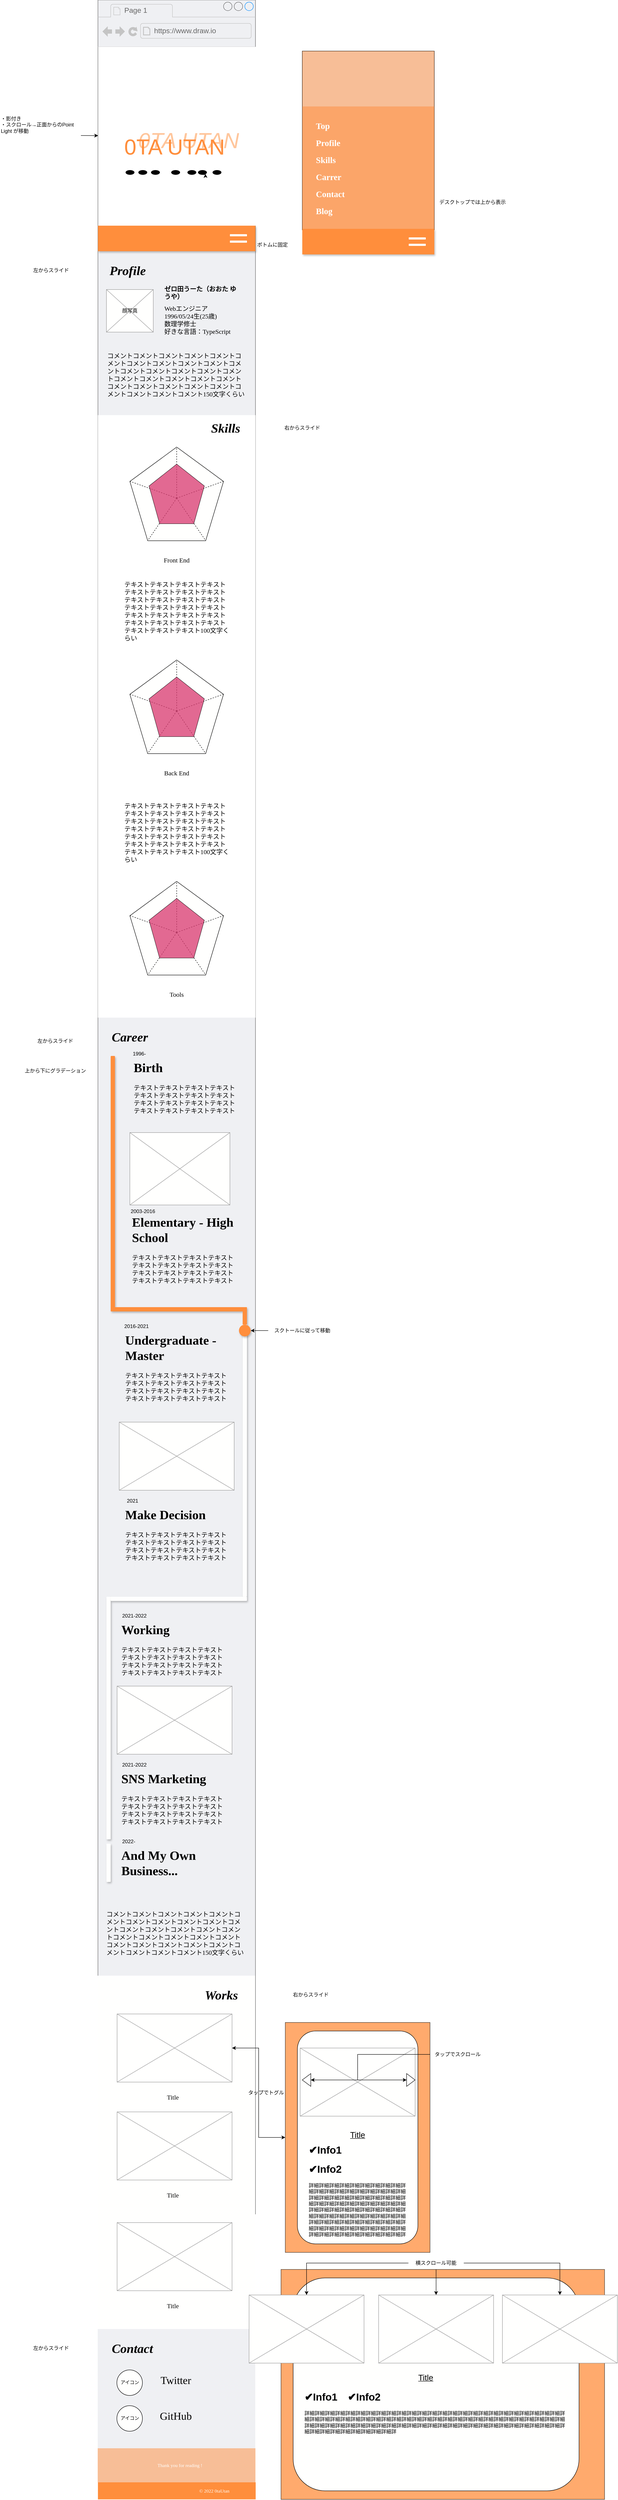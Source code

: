 <mxfile version="17.4.2" type="device"><diagram id="0ZZ6owAlUWR2tP0iCrAd" name="Layout"><mxGraphModel dx="946" dy="598" grid="1" gridSize="10" guides="1" tooltips="1" connect="1" arrows="1" fold="1" page="1" pageScale="1" pageWidth="827" pageHeight="1169" math="0" shadow="0"><root><mxCell id="0"/><mxCell id="1" parent="0"/><mxCell id="ZZRfCCef5i-J2jJpcO3i-1" value="" style="strokeWidth=1;shadow=0;dashed=0;align=center;html=1;shape=mxgraph.mockup.containers.browserWindow;rSize=0;strokeColor=none;strokeColor2=#008cff;strokeColor3=#c4c4c4;mainText=,;recursiveResize=0;fillColor=#eff0f3;container=0;" parent="1" vertex="1"><mxGeometry x="240" y="80" width="370" height="5200" as="geometry"/></mxCell><mxCell id="ZZRfCCef5i-J2jJpcO3i-10" value="左からスライド" style="text;html=1;strokeColor=none;fillColor=none;align=center;verticalAlign=middle;whiteSpace=wrap;rounded=0;fontColor=#000000;" parent="1" vertex="1"><mxGeometry x="50" y="700" width="160" height="30" as="geometry"/></mxCell><mxCell id="ZZRfCCef5i-J2jJpcO3i-14" value="ボトムに固定" style="text;html=1;strokeColor=none;fillColor=none;align=center;verticalAlign=middle;whiteSpace=wrap;rounded=0;fontColor=#000000;" parent="1" vertex="1"><mxGeometry x="570" y="640" width="160" height="30" as="geometry"/></mxCell><mxCell id="-PG4iWuUslmyS0xeuvDN-8" value="" style="rounded=0;whiteSpace=wrap;html=1;shadow=0;fillColor=#EFF0F3;strokeColor=default;" parent="1" vertex="1"><mxGeometry x="720" y="200" width="310" height="420" as="geometry"/></mxCell><mxCell id="-PG4iWuUslmyS0xeuvDN-10" value="" style="rounded=0;whiteSpace=wrap;html=1;fillColor=#ff8e3c;strokeColor=none;shadow=1;" parent="1" vertex="1"><mxGeometry x="720" y="617.5" width="310" height="60" as="geometry"/></mxCell><mxCell id="-PG4iWuUslmyS0xeuvDN-11" value="" style="rounded=1;whiteSpace=wrap;html=1;strokeColor=none;" parent="1" vertex="1"><mxGeometry x="970" y="637.5" width="40" height="5" as="geometry"/></mxCell><mxCell id="-PG4iWuUslmyS0xeuvDN-12" value="" style="rounded=1;whiteSpace=wrap;html=1;strokeColor=none;" parent="1" vertex="1"><mxGeometry x="970" y="652.5" width="40" height="5" as="geometry"/></mxCell><mxCell id="-PG4iWuUslmyS0xeuvDN-68" value="右からスライド" style="text;html=1;strokeColor=none;fillColor=none;align=center;verticalAlign=middle;whiteSpace=wrap;rounded=0;fontColor=#000000;" parent="1" vertex="1"><mxGeometry x="640" y="1070" width="160" height="30" as="geometry"/></mxCell><mxCell id="-PG4iWuUslmyS0xeuvDN-64" value="" style="rounded=0;whiteSpace=wrap;html=1;shadow=0;fontFamily=Noto Serif JP;fontSource=https%3A%2F%2Ffonts.googleapis.com%2Fcss%3Ffamily%3DNoto%2BSerif%2BJP;fontSize=15;strokeColor=none;" parent="1" vertex="1"><mxGeometry x="240" y="1055" width="370" height="1415" as="geometry"/></mxCell><mxCell id="ZZRfCCef5i-J2jJpcO3i-2" value="Page 1" style="strokeWidth=1;shadow=0;dashed=0;align=center;html=1;shape=mxgraph.mockup.containers.anchor;fontSize=17;fontColor=#666666;align=left;" parent="1" vertex="1"><mxGeometry x="300" y="92" width="110" height="26" as="geometry"/></mxCell><mxCell id="ZZRfCCef5i-J2jJpcO3i-3" value="https://www.draw.io" style="strokeWidth=1;shadow=0;dashed=0;align=center;html=1;shape=mxgraph.mockup.containers.anchor;rSize=0;fontSize=17;fontColor=#666666;align=left;" parent="1" vertex="1"><mxGeometry x="370" y="140" width="250" height="26" as="geometry"/></mxCell><mxCell id="-PG4iWuUslmyS0xeuvDN-1" value="" style="rounded=0;whiteSpace=wrap;html=1;fillColor=#ff8e3c;strokeColor=none;shadow=1;" parent="1" vertex="1"><mxGeometry x="240" y="610" width="370" height="60" as="geometry"/></mxCell><mxCell id="-PG4iWuUslmyS0xeuvDN-2" value="" style="rounded=1;whiteSpace=wrap;html=1;strokeColor=none;" parent="1" vertex="1"><mxGeometry x="550" y="630" width="40" height="5" as="geometry"/></mxCell><mxCell id="-PG4iWuUslmyS0xeuvDN-5" value="" style="rounded=1;whiteSpace=wrap;html=1;strokeColor=none;" parent="1" vertex="1"><mxGeometry x="550" y="645" width="40" height="5" as="geometry"/></mxCell><mxCell id="-PG4iWuUslmyS0xeuvDN-14" value="Profile" style="text;html=1;strokeColor=none;fillColor=none;align=center;verticalAlign=middle;whiteSpace=wrap;rounded=0;shadow=0;fontSize=30;fontFamily=Noto Serif JP;fontSource=https%3A%2F%2Ffonts.googleapis.com%2Fcss%3Ffamily%3DNoto%2BSerif%2BJP;fontStyle=3" parent="1" vertex="1"><mxGeometry x="280" y="700" width="60" height="30" as="geometry"/></mxCell><mxCell id="-PG4iWuUslmyS0xeuvDN-16" value="" style="verticalLabelPosition=bottom;shadow=0;dashed=0;align=center;html=1;verticalAlign=top;strokeWidth=1;shape=mxgraph.mockup.graphics.simpleIcon;strokeColor=#999999;fontFamily=Noto Serif JP;fontSource=https%3A%2F%2Ffonts.googleapis.com%2Fcss%3Ffamily%3DNoto%2BSerif%2BJP;fontSize=30;fillColor=#fffffe;" parent="1" vertex="1"><mxGeometry x="260" y="760" width="110" height="100" as="geometry"/></mxCell><mxCell id="-PG4iWuUslmyS0xeuvDN-17" value="顔写真" style="text;html=1;strokeColor=none;fillColor=none;align=center;verticalAlign=middle;whiteSpace=wrap;rounded=0;fontColor=#000000;" parent="1" vertex="1"><mxGeometry x="260" y="795" width="110" height="30" as="geometry"/></mxCell><mxCell id="-PG4iWuUslmyS0xeuvDN-18" value="&lt;h1 style=&quot;font-size: 15px&quot;&gt;ゼロ田うーた（おおた ゆうや）&lt;/h1&gt;&lt;div&gt;Webエンジニア&lt;/div&gt;&lt;div&gt;1996/05/24生(25歳)&lt;/div&gt;&lt;div&gt;数理学修士&lt;br&gt;&lt;/div&gt;&lt;div&gt;&lt;span&gt;好きな言語：TypeScript&lt;/span&gt;&lt;/div&gt;" style="text;html=1;strokeColor=none;fillColor=none;spacing=5;spacingTop=-20;whiteSpace=wrap;overflow=hidden;rounded=0;shadow=0;fontFamily=Noto Serif JP;fontSource=https%3A%2F%2Ffonts.googleapis.com%2Fcss%3Ffamily%3DNoto%2BSerif%2BJP;fontSize=15;" parent="1" vertex="1"><mxGeometry x="390.5" y="750" width="190" height="120" as="geometry"/></mxCell><mxCell id="-PG4iWuUslmyS0xeuvDN-20" value="コメントコメントコメントコメントコメントコメントコメントコメントコメントコメントコメントコメントコメントコメントコメントコメントコメントコメントコメントコメントコメントコメントコメントコメントコメントコメントコメントコメントコメントコメント150文字くらい" style="text;html=1;strokeColor=none;fillColor=none;align=left;verticalAlign=middle;whiteSpace=wrap;rounded=0;shadow=0;fontFamily=Noto Serif JP;fontSource=https%3A%2F%2Ffonts.googleapis.com%2Fcss%3Ffamily%3DNoto%2BSerif%2BJP;fontSize=15;" parent="1" vertex="1"><mxGeometry x="260" y="880" width="330" height="160" as="geometry"/></mxCell><mxCell id="-PG4iWuUslmyS0xeuvDN-21" value="Skills" style="text;html=1;strokeColor=none;fillColor=none;align=center;verticalAlign=middle;whiteSpace=wrap;rounded=0;shadow=0;fontSize=30;fontFamily=Noto Serif JP;fontSource=https%3A%2F%2Ffonts.googleapis.com%2Fcss%3Ffamily%3DNoto%2BSerif%2BJP;fontStyle=3" parent="1" vertex="1"><mxGeometry x="510" y="1070" width="60" height="30" as="geometry"/></mxCell><mxCell id="-PG4iWuUslmyS0xeuvDN-23" value="" style="whiteSpace=wrap;html=1;shape=mxgraph.basic.pentagon;shadow=0;fontFamily=Noto Serif JP;fontSource=https%3A%2F%2Ffonts.googleapis.com%2Fcss%3Ffamily%3DNoto%2BSerif%2BJP;fontSize=15;strokeColor=default;fillColor=#fffffe;" parent="1" vertex="1"><mxGeometry x="315" y="1130" width="220" height="220" as="geometry"/></mxCell><mxCell id="-PG4iWuUslmyS0xeuvDN-25" value="" style="endArrow=none;html=1;rounded=0;fontFamily=Noto Serif JP;fontSource=https%3A%2F%2Ffonts.googleapis.com%2Fcss%3Ffamily%3DNoto%2BSerif%2BJP;fontSize=15;entryX=0.5;entryY=0;entryDx=0;entryDy=0;entryPerimeter=0;dashed=1;" parent="1" target="-PG4iWuUslmyS0xeuvDN-23" edge="1"><mxGeometry width="50" height="50" relative="1" as="geometry"><mxPoint x="425" y="1250" as="sourcePoint"/><mxPoint x="490" y="1200" as="targetPoint"/></mxGeometry></mxCell><mxCell id="-PG4iWuUslmyS0xeuvDN-26" value="" style="endArrow=none;html=1;rounded=0;fontFamily=Noto Serif JP;fontSource=https%3A%2F%2Ffonts.googleapis.com%2Fcss%3Ffamily%3DNoto%2BSerif%2BJP;fontSize=15;entryX=0;entryY=0.365;entryDx=0;entryDy=0;entryPerimeter=0;dashed=1;" parent="1" target="-PG4iWuUslmyS0xeuvDN-23" edge="1"><mxGeometry width="50" height="50" relative="1" as="geometry"><mxPoint x="425" y="1250" as="sourcePoint"/><mxPoint x="675" y="1220" as="targetPoint"/></mxGeometry></mxCell><mxCell id="-PG4iWuUslmyS0xeuvDN-27" value="" style="endArrow=none;html=1;rounded=0;fontFamily=Noto Serif JP;fontSource=https%3A%2F%2Ffonts.googleapis.com%2Fcss%3Ffamily%3DNoto%2BSerif%2BJP;fontSize=15;exitX=1;exitY=0.365;exitDx=0;exitDy=0;exitPerimeter=0;dashed=1;" parent="1" source="-PG4iWuUslmyS0xeuvDN-23" edge="1"><mxGeometry width="50" height="50" relative="1" as="geometry"><mxPoint x="675" y="1340" as="sourcePoint"/><mxPoint x="425" y="1250" as="targetPoint"/></mxGeometry></mxCell><mxCell id="-PG4iWuUslmyS0xeuvDN-28" value="" style="endArrow=none;html=1;rounded=0;fontFamily=Noto Serif JP;fontSource=https%3A%2F%2Ffonts.googleapis.com%2Fcss%3Ffamily%3DNoto%2BSerif%2BJP;fontSize=15;entryX=0.81;entryY=1;entryDx=0;entryDy=0;entryPerimeter=0;dashed=1;" parent="1" target="-PG4iWuUslmyS0xeuvDN-23" edge="1"><mxGeometry width="50" height="50" relative="1" as="geometry"><mxPoint x="425" y="1250" as="sourcePoint"/><mxPoint x="565" y="1300.3" as="targetPoint"/></mxGeometry></mxCell><mxCell id="-PG4iWuUslmyS0xeuvDN-29" value="" style="endArrow=none;html=1;rounded=0;fontFamily=Noto Serif JP;fontSource=https%3A%2F%2Ffonts.googleapis.com%2Fcss%3Ffamily%3DNoto%2BSerif%2BJP;fontSize=15;entryX=0.19;entryY=1;entryDx=0;entryDy=0;entryPerimeter=0;dashed=1;" parent="1" target="-PG4iWuUslmyS0xeuvDN-23" edge="1"><mxGeometry width="50" height="50" relative="1" as="geometry"><mxPoint x="425" y="1250" as="sourcePoint"/><mxPoint x="743.2" y="1440" as="targetPoint"/></mxGeometry></mxCell><mxCell id="-PG4iWuUslmyS0xeuvDN-24" value="" style="whiteSpace=wrap;html=1;shape=mxgraph.basic.pentagon;shadow=0;fontFamily=Noto Serif JP;fontSource=https%3A%2F%2Ffonts.googleapis.com%2Fcss%3Ffamily%3DNoto%2BSerif%2BJP;fontSize=15;strokeColor=default;fillColor=#d9376e;opacity=75;" parent="1" vertex="1"><mxGeometry x="360" y="1170" width="130" height="140" as="geometry"/></mxCell><mxCell id="-PG4iWuUslmyS0xeuvDN-30" value="Front End" style="text;html=1;strokeColor=none;fillColor=none;align=center;verticalAlign=middle;whiteSpace=wrap;rounded=0;shadow=0;fontFamily=Noto Serif JP;fontSource=https%3A%2F%2Ffonts.googleapis.com%2Fcss%3Ffamily%3DNoto%2BSerif%2BJP;fontSize=15;opacity=75;" parent="1" vertex="1"><mxGeometry x="315" y="1380" width="220" height="30" as="geometry"/></mxCell><mxCell id="-PG4iWuUslmyS0xeuvDN-48" value="" style="whiteSpace=wrap;html=1;shape=mxgraph.basic.pentagon;shadow=0;fontFamily=Noto Serif JP;fontSource=https%3A%2F%2Ffonts.googleapis.com%2Fcss%3Ffamily%3DNoto%2BSerif%2BJP;fontSize=15;strokeColor=default;fillColor=#fffffe;" parent="1" vertex="1"><mxGeometry x="315" y="1630" width="220" height="220" as="geometry"/></mxCell><mxCell id="-PG4iWuUslmyS0xeuvDN-49" value="" style="endArrow=none;html=1;rounded=0;fontFamily=Noto Serif JP;fontSource=https%3A%2F%2Ffonts.googleapis.com%2Fcss%3Ffamily%3DNoto%2BSerif%2BJP;fontSize=15;entryX=0.5;entryY=0;entryDx=0;entryDy=0;entryPerimeter=0;dashed=1;" parent="1" target="-PG4iWuUslmyS0xeuvDN-48" edge="1"><mxGeometry width="50" height="50" relative="1" as="geometry"><mxPoint x="425" y="1750" as="sourcePoint"/><mxPoint x="250" y="1620" as="targetPoint"/></mxGeometry></mxCell><mxCell id="-PG4iWuUslmyS0xeuvDN-50" value="" style="endArrow=none;html=1;rounded=0;fontFamily=Noto Serif JP;fontSource=https%3A%2F%2Ffonts.googleapis.com%2Fcss%3Ffamily%3DNoto%2BSerif%2BJP;fontSize=15;entryX=0;entryY=0.365;entryDx=0;entryDy=0;entryPerimeter=0;dashed=1;" parent="1" target="-PG4iWuUslmyS0xeuvDN-48" edge="1"><mxGeometry width="50" height="50" relative="1" as="geometry"><mxPoint x="425" y="1750" as="sourcePoint"/><mxPoint x="435" y="1640" as="targetPoint"/></mxGeometry></mxCell><mxCell id="-PG4iWuUslmyS0xeuvDN-51" value="" style="endArrow=none;html=1;rounded=0;fontFamily=Noto Serif JP;fontSource=https%3A%2F%2Ffonts.googleapis.com%2Fcss%3Ffamily%3DNoto%2BSerif%2BJP;fontSize=15;exitX=1;exitY=0.365;exitDx=0;exitDy=0;exitPerimeter=0;dashed=1;" parent="1" source="-PG4iWuUslmyS0xeuvDN-48" edge="1"><mxGeometry width="50" height="50" relative="1" as="geometry"><mxPoint x="435" y="1760" as="sourcePoint"/><mxPoint x="425" y="1750" as="targetPoint"/></mxGeometry></mxCell><mxCell id="-PG4iWuUslmyS0xeuvDN-52" value="" style="endArrow=none;html=1;rounded=0;fontFamily=Noto Serif JP;fontSource=https%3A%2F%2Ffonts.googleapis.com%2Fcss%3Ffamily%3DNoto%2BSerif%2BJP;fontSize=15;entryX=0.81;entryY=1;entryDx=0;entryDy=0;entryPerimeter=0;dashed=1;" parent="1" target="-PG4iWuUslmyS0xeuvDN-48" edge="1"><mxGeometry width="50" height="50" relative="1" as="geometry"><mxPoint x="425" y="1750" as="sourcePoint"/><mxPoint x="325" y="1720.3" as="targetPoint"/></mxGeometry></mxCell><mxCell id="-PG4iWuUslmyS0xeuvDN-53" value="" style="endArrow=none;html=1;rounded=0;fontFamily=Noto Serif JP;fontSource=https%3A%2F%2Ffonts.googleapis.com%2Fcss%3Ffamily%3DNoto%2BSerif%2BJP;fontSize=15;entryX=0.19;entryY=1;entryDx=0;entryDy=0;entryPerimeter=0;dashed=1;" parent="1" target="-PG4iWuUslmyS0xeuvDN-48" edge="1"><mxGeometry width="50" height="50" relative="1" as="geometry"><mxPoint x="425" y="1750" as="sourcePoint"/><mxPoint x="503.2" y="1860" as="targetPoint"/></mxGeometry></mxCell><mxCell id="-PG4iWuUslmyS0xeuvDN-54" value="" style="whiteSpace=wrap;html=1;shape=mxgraph.basic.pentagon;shadow=0;fontFamily=Noto Serif JP;fontSource=https%3A%2F%2Ffonts.googleapis.com%2Fcss%3Ffamily%3DNoto%2BSerif%2BJP;fontSize=15;strokeColor=default;fillColor=#d9376e;opacity=75;" parent="1" vertex="1"><mxGeometry x="360" y="1670" width="130" height="140" as="geometry"/></mxCell><mxCell id="-PG4iWuUslmyS0xeuvDN-55" value="Back End" style="text;html=1;strokeColor=none;fillColor=none;align=center;verticalAlign=middle;whiteSpace=wrap;rounded=0;shadow=0;fontFamily=Noto Serif JP;fontSource=https%3A%2F%2Ffonts.googleapis.com%2Fcss%3Ffamily%3DNoto%2BSerif%2BJP;fontSize=15;opacity=75;" parent="1" vertex="1"><mxGeometry x="315" y="1880" width="220" height="30" as="geometry"/></mxCell><mxCell id="-PG4iWuUslmyS0xeuvDN-56" value="" style="whiteSpace=wrap;html=1;shape=mxgraph.basic.pentagon;shadow=0;fontFamily=Noto Serif JP;fontSource=https%3A%2F%2Ffonts.googleapis.com%2Fcss%3Ffamily%3DNoto%2BSerif%2BJP;fontSize=15;strokeColor=default;fillColor=#fffffe;" parent="1" vertex="1"><mxGeometry x="315" y="2150" width="220" height="220" as="geometry"/></mxCell><mxCell id="-PG4iWuUslmyS0xeuvDN-57" value="" style="endArrow=none;html=1;rounded=0;fontFamily=Noto Serif JP;fontSource=https%3A%2F%2Ffonts.googleapis.com%2Fcss%3Ffamily%3DNoto%2BSerif%2BJP;fontSize=15;entryX=0.5;entryY=0;entryDx=0;entryDy=0;entryPerimeter=0;dashed=1;" parent="1" target="-PG4iWuUslmyS0xeuvDN-56" edge="1"><mxGeometry width="50" height="50" relative="1" as="geometry"><mxPoint x="425" y="2270" as="sourcePoint"/><mxPoint x="10" y="2060" as="targetPoint"/></mxGeometry></mxCell><mxCell id="-PG4iWuUslmyS0xeuvDN-58" value="" style="endArrow=none;html=1;rounded=0;fontFamily=Noto Serif JP;fontSource=https%3A%2F%2Ffonts.googleapis.com%2Fcss%3Ffamily%3DNoto%2BSerif%2BJP;fontSize=15;entryX=0;entryY=0.365;entryDx=0;entryDy=0;entryPerimeter=0;dashed=1;" parent="1" target="-PG4iWuUslmyS0xeuvDN-56" edge="1"><mxGeometry width="50" height="50" relative="1" as="geometry"><mxPoint x="425" y="2270" as="sourcePoint"/><mxPoint x="195" y="2080" as="targetPoint"/></mxGeometry></mxCell><mxCell id="-PG4iWuUslmyS0xeuvDN-59" value="" style="endArrow=none;html=1;rounded=0;fontFamily=Noto Serif JP;fontSource=https%3A%2F%2Ffonts.googleapis.com%2Fcss%3Ffamily%3DNoto%2BSerif%2BJP;fontSize=15;exitX=1;exitY=0.365;exitDx=0;exitDy=0;exitPerimeter=0;dashed=1;" parent="1" source="-PG4iWuUslmyS0xeuvDN-56" edge="1"><mxGeometry width="50" height="50" relative="1" as="geometry"><mxPoint x="195" y="2200" as="sourcePoint"/><mxPoint x="425" y="2270" as="targetPoint"/></mxGeometry></mxCell><mxCell id="-PG4iWuUslmyS0xeuvDN-60" value="" style="endArrow=none;html=1;rounded=0;fontFamily=Noto Serif JP;fontSource=https%3A%2F%2Ffonts.googleapis.com%2Fcss%3Ffamily%3DNoto%2BSerif%2BJP;fontSize=15;entryX=0.81;entryY=1;entryDx=0;entryDy=0;entryPerimeter=0;dashed=1;" parent="1" target="-PG4iWuUslmyS0xeuvDN-56" edge="1"><mxGeometry width="50" height="50" relative="1" as="geometry"><mxPoint x="425" y="2270" as="sourcePoint"/><mxPoint x="85" y="2160.3" as="targetPoint"/></mxGeometry></mxCell><mxCell id="-PG4iWuUslmyS0xeuvDN-61" value="" style="endArrow=none;html=1;rounded=0;fontFamily=Noto Serif JP;fontSource=https%3A%2F%2Ffonts.googleapis.com%2Fcss%3Ffamily%3DNoto%2BSerif%2BJP;fontSize=15;entryX=0.19;entryY=1;entryDx=0;entryDy=0;entryPerimeter=0;dashed=1;" parent="1" target="-PG4iWuUslmyS0xeuvDN-56" edge="1"><mxGeometry width="50" height="50" relative="1" as="geometry"><mxPoint x="425" y="2270" as="sourcePoint"/><mxPoint x="263.2" y="2300" as="targetPoint"/></mxGeometry></mxCell><mxCell id="-PG4iWuUslmyS0xeuvDN-62" value="" style="whiteSpace=wrap;html=1;shape=mxgraph.basic.pentagon;shadow=0;fontFamily=Noto Serif JP;fontSource=https%3A%2F%2Ffonts.googleapis.com%2Fcss%3Ffamily%3DNoto%2BSerif%2BJP;fontSize=15;strokeColor=default;fillColor=#d9376e;opacity=75;" parent="1" vertex="1"><mxGeometry x="360" y="2190" width="130" height="140" as="geometry"/></mxCell><mxCell id="-PG4iWuUslmyS0xeuvDN-63" value="Tools" style="text;html=1;strokeColor=none;fillColor=none;align=center;verticalAlign=middle;whiteSpace=wrap;rounded=0;shadow=0;fontFamily=Noto Serif JP;fontSource=https%3A%2F%2Ffonts.googleapis.com%2Fcss%3Ffamily%3DNoto%2BSerif%2BJP;fontSize=15;opacity=75;" parent="1" vertex="1"><mxGeometry x="315" y="2400" width="220" height="30" as="geometry"/></mxCell><mxCell id="-PG4iWuUslmyS0xeuvDN-65" value="テキストテキストテキストテキストテキストテキストテキストテキストテキストテキストテキストテキストテキストテキストテキストテキストテキストテキストテキストテキストテキストテキストテキストテキストテキストテキストテキスト100文字くらい" style="text;html=1;strokeColor=none;fillColor=none;align=left;verticalAlign=middle;whiteSpace=wrap;rounded=0;shadow=0;fontFamily=Noto Serif JP;fontSource=https%3A%2F%2Ffonts.googleapis.com%2Fcss%3Ffamily%3DNoto%2BSerif%2BJP;fontSize=15;" parent="1" vertex="1"><mxGeometry x="300" y="1440" width="250" height="150" as="geometry"/></mxCell><mxCell id="-PG4iWuUslmyS0xeuvDN-66" value="テキストテキストテキストテキストテキストテキストテキストテキストテキストテキストテキストテキストテキストテキストテキストテキストテキストテキストテキストテキストテキストテキストテキストテキストテキストテキストテキスト100文字くらい" style="text;html=1;strokeColor=none;fillColor=none;align=left;verticalAlign=middle;whiteSpace=wrap;rounded=0;shadow=0;fontFamily=Noto Serif JP;fontSource=https%3A%2F%2Ffonts.googleapis.com%2Fcss%3Ffamily%3DNoto%2BSerif%2BJP;fontSize=15;" parent="1" vertex="1"><mxGeometry x="300" y="1960" width="250" height="150" as="geometry"/></mxCell><mxCell id="-PG4iWuUslmyS0xeuvDN-67" value="Career" style="text;html=1;strokeColor=none;fillColor=none;align=center;verticalAlign=middle;whiteSpace=wrap;rounded=0;shadow=0;fontSize=30;fontFamily=Noto Serif JP;fontSource=https%3A%2F%2Ffonts.googleapis.com%2Fcss%3Ffamily%3DNoto%2BSerif%2BJP;fontStyle=3" parent="1" vertex="1"><mxGeometry x="285" y="2500" width="60" height="30" as="geometry"/></mxCell><mxCell id="-PG4iWuUslmyS0xeuvDN-70" value="" style="rounded=1;whiteSpace=wrap;html=1;shadow=1;fontFamily=Noto Serif JP;fontSource=https%3A%2F%2Ffonts.googleapis.com%2Fcss%3Ffamily%3DNoto%2BSerif%2BJP;fontSize=15;strokeColor=none;fillColor=#FFFFFE;" parent="1" vertex="1"><mxGeometry x="270" y="2560" width="10" height="590" as="geometry"/></mxCell><mxCell id="-PG4iWuUslmyS0xeuvDN-72" value="" style="rounded=1;whiteSpace=wrap;html=1;shadow=1;fontFamily=Noto Serif JP;fontSource=https%3A%2F%2Ffonts.googleapis.com%2Fcss%3Ffamily%3DNoto%2BSerif%2BJP;fontSize=15;strokeColor=none;fillColor=#FFFFFE;" parent="1" vertex="1"><mxGeometry x="270" y="3150" width="310" height="10" as="geometry"/></mxCell><mxCell id="-PG4iWuUslmyS0xeuvDN-75" value="&lt;h1&gt;Birth&lt;/h1&gt;&lt;p&gt;&lt;/p&gt;テキストテキストテキストテキストテキストテキストテキストテキストテキストテキストテキストテキストテキストテキストテキストテキスト" style="text;html=1;strokeColor=none;fillColor=none;spacing=5;spacingTop=-20;whiteSpace=wrap;overflow=hidden;rounded=0;shadow=0;fontFamily=Noto Serif JP;fontSource=https%3A%2F%2Ffonts.googleapis.com%2Fcss%3Ffamily%3DNoto%2BSerif%2BJP;fontSize=15;" parent="1" vertex="1"><mxGeometry x="319" y="2560" width="251" height="140" as="geometry"/></mxCell><mxCell id="-PG4iWuUslmyS0xeuvDN-76" value="&lt;h1&gt;Elementary - High School&lt;/h1&gt;&lt;p&gt;&lt;/p&gt;テキストテキストテキストテキストテキストテキストテキストテキストテキストテキストテキストテキストテキストテキストテキストテキスト" style="text;html=1;strokeColor=none;fillColor=none;spacing=5;spacingTop=-20;whiteSpace=wrap;overflow=hidden;rounded=0;shadow=0;fontFamily=Noto Serif JP;fontSource=https%3A%2F%2Ffonts.googleapis.com%2Fcss%3Ffamily%3DNoto%2BSerif%2BJP;fontSize=15;" parent="1" vertex="1"><mxGeometry x="315" y="2923" width="251" height="180" as="geometry"/></mxCell><mxCell id="-PG4iWuUslmyS0xeuvDN-77" value="&lt;h1&gt;Undergraduate - Master&lt;/h1&gt;&lt;p&gt;&lt;/p&gt;テキストテキストテキストテキストテキストテキストテキストテキストテキストテキストテキストテキストテキストテキストテキストテキスト" style="text;html=1;strokeColor=none;fillColor=none;spacing=5;spacingTop=-20;whiteSpace=wrap;overflow=hidden;rounded=0;shadow=0;fontFamily=Noto Serif JP;fontSource=https%3A%2F%2Ffonts.googleapis.com%2Fcss%3Ffamily%3DNoto%2BSerif%2BJP;fontSize=15;" parent="1" vertex="1"><mxGeometry x="299" y="3200" width="251" height="180" as="geometry"/></mxCell><mxCell id="-PG4iWuUslmyS0xeuvDN-78" value="&lt;h1&gt;Make Decision&lt;/h1&gt;&lt;p&gt;&lt;/p&gt;テキストテキストテキストテキストテキストテキストテキストテキストテキストテキストテキストテキストテキストテキストテキストテキスト" style="text;html=1;strokeColor=none;fillColor=none;spacing=5;spacingTop=-20;whiteSpace=wrap;overflow=hidden;rounded=0;shadow=0;fontFamily=Noto Serif JP;fontSource=https%3A%2F%2Ffonts.googleapis.com%2Fcss%3Ffamily%3DNoto%2BSerif%2BJP;fontSize=15;" parent="1" vertex="1"><mxGeometry x="299" y="3610" width="251" height="180" as="geometry"/></mxCell><mxCell id="-PG4iWuUslmyS0xeuvDN-79" value="" style="verticalLabelPosition=bottom;shadow=0;dashed=0;align=center;html=1;verticalAlign=top;strokeWidth=1;shape=mxgraph.mockup.graphics.simpleIcon;strokeColor=#999999;fontFamily=Noto Serif JP;fontSource=https%3A%2F%2Ffonts.googleapis.com%2Fcss%3Ffamily%3DNoto%2BSerif%2BJP;fontSize=30;fillColor=#fffffe;" parent="1" vertex="1"><mxGeometry x="315" y="2740" width="235" height="170" as="geometry"/></mxCell><mxCell id="-PG4iWuUslmyS0xeuvDN-80" value="" style="verticalLabelPosition=bottom;shadow=0;dashed=0;align=center;html=1;verticalAlign=top;strokeWidth=1;shape=mxgraph.mockup.graphics.simpleIcon;strokeColor=#999999;fontFamily=Noto Serif JP;fontSource=https%3A%2F%2Ffonts.googleapis.com%2Fcss%3Ffamily%3DNoto%2BSerif%2BJP;fontSize=30;fillColor=#fffffe;" parent="1" vertex="1"><mxGeometry x="290" y="3420" width="270" height="160" as="geometry"/></mxCell><mxCell id="-PG4iWuUslmyS0xeuvDN-81" value="&lt;h1&gt;Working&lt;/h1&gt;&lt;p&gt;&lt;/p&gt;テキストテキストテキストテキストテキストテキストテキストテキストテキストテキストテキストテキストテキストテキストテキストテキスト" style="text;html=1;strokeColor=none;fillColor=none;spacing=5;spacingTop=-20;whiteSpace=wrap;overflow=hidden;rounded=0;shadow=0;fontFamily=Noto Serif JP;fontSource=https%3A%2F%2Ffonts.googleapis.com%2Fcss%3Ffamily%3DNoto%2BSerif%2BJP;fontSize=15;" parent="1" vertex="1"><mxGeometry x="290" y="3880" width="251" height="150" as="geometry"/></mxCell><mxCell id="-PG4iWuUslmyS0xeuvDN-82" value="&lt;h1&gt;SNS Marketing&lt;/h1&gt;&lt;p&gt;&lt;/p&gt;テキストテキストテキストテキストテキストテキストテキストテキストテキストテキストテキストテキストテキストテキストテキストテキスト" style="text;html=1;strokeColor=none;fillColor=none;spacing=5;spacingTop=-20;whiteSpace=wrap;overflow=hidden;rounded=0;shadow=0;fontFamily=Noto Serif JP;fontSource=https%3A%2F%2Ffonts.googleapis.com%2Fcss%3Ffamily%3DNoto%2BSerif%2BJP;fontSize=15;" parent="1" vertex="1"><mxGeometry x="290" y="4230" width="251" height="150" as="geometry"/></mxCell><mxCell id="-PG4iWuUslmyS0xeuvDN-83" value="" style="verticalLabelPosition=bottom;shadow=0;dashed=0;align=center;html=1;verticalAlign=top;strokeWidth=1;shape=mxgraph.mockup.graphics.simpleIcon;strokeColor=#999999;fontFamily=Noto Serif JP;fontSource=https%3A%2F%2Ffonts.googleapis.com%2Fcss%3Ffamily%3DNoto%2BSerif%2BJP;fontSize=30;fillColor=#fffffe;" parent="1" vertex="1"><mxGeometry x="285" y="4040" width="270" height="160" as="geometry"/></mxCell><mxCell id="-PG4iWuUslmyS0xeuvDN-88" value="&lt;h1&gt;And My Own Business...&lt;/h1&gt;&lt;p&gt;&lt;/p&gt;" style="text;html=1;strokeColor=none;fillColor=none;spacing=5;spacingTop=-20;whiteSpace=wrap;overflow=hidden;rounded=0;shadow=0;fontFamily=Noto Serif JP;fontSource=https%3A%2F%2Ffonts.googleapis.com%2Fcss%3Ffamily%3DNoto%2BSerif%2BJP;fontSize=15;" parent="1" vertex="1"><mxGeometry x="290" y="4410" width="251" height="90" as="geometry"/></mxCell><mxCell id="-PG4iWuUslmyS0xeuvDN-93" value="" style="rounded=0;whiteSpace=wrap;html=1;shadow=0;fontFamily=Noto Serif JP;fontSource=https%3A%2F%2Ffonts.googleapis.com%2Fcss%3Ffamily%3DNoto%2BSerif%2BJP;fontSize=15;strokeColor=none;fillColor=#EFF0F3;" parent="1" vertex="1"><mxGeometry x="239.5" y="5550" width="370" height="360" as="geometry"/></mxCell><mxCell id="-PG4iWuUslmyS0xeuvDN-94" value="Contact" style="text;html=1;strokeColor=none;fillColor=none;align=center;verticalAlign=middle;whiteSpace=wrap;rounded=0;shadow=0;fontSize=30;fontFamily=Noto Serif JP;fontSource=https%3A%2F%2Ffonts.googleapis.com%2Fcss%3Ffamily%3DNoto%2BSerif%2BJP;fontStyle=3" parent="1" vertex="1"><mxGeometry x="262" y="5580" width="117.5" height="30" as="geometry"/></mxCell><mxCell id="-PG4iWuUslmyS0xeuvDN-95" value="Twitter" style="text;html=1;strokeColor=none;fillColor=none;align=center;verticalAlign=middle;whiteSpace=wrap;rounded=0;shadow=1;fontFamily=Noto Serif JP;fontSource=https%3A%2F%2Ffonts.googleapis.com%2Fcss%3Ffamily%3DNoto%2BSerif%2BJP;fontSize=25;" parent="1" vertex="1"><mxGeometry x="369.5" y="5650" width="106" height="40" as="geometry"/></mxCell><mxCell id="-PG4iWuUslmyS0xeuvDN-96" value="" style="ellipse;whiteSpace=wrap;html=1;aspect=fixed;shadow=0;fontFamily=Noto Serif JP;fontSource=https%3A%2F%2Ffonts.googleapis.com%2Fcss%3Ffamily%3DNoto%2BSerif%2BJP;fontSize=25;strokeColor=default;fillColor=#FFFFFE;" parent="1" vertex="1"><mxGeometry x="284.5" y="5646" width="60" height="60" as="geometry"/></mxCell><mxCell id="-PG4iWuUslmyS0xeuvDN-97" value="アイコン" style="text;html=1;strokeColor=none;fillColor=none;align=center;verticalAlign=middle;whiteSpace=wrap;rounded=0;shadow=0;fontFamily=Noto Serif JP;fontSource=https%3A%2F%2Ffonts.googleapis.com%2Fcss%3Ffamily%3DNoto%2BSerif%2BJP;fontSize=11;" parent="1" vertex="1"><mxGeometry x="284.5" y="5660" width="60" height="30" as="geometry"/></mxCell><mxCell id="-PG4iWuUslmyS0xeuvDN-98" value="GitHub" style="text;html=1;strokeColor=none;fillColor=none;align=center;verticalAlign=middle;whiteSpace=wrap;rounded=0;shadow=1;fontFamily=Noto Serif JP;fontSource=https%3A%2F%2Ffonts.googleapis.com%2Fcss%3Ffamily%3DNoto%2BSerif%2BJP;fontSize=25;" parent="1" vertex="1"><mxGeometry x="369.5" y="5734" width="106" height="40" as="geometry"/></mxCell><mxCell id="-PG4iWuUslmyS0xeuvDN-99" value="" style="ellipse;whiteSpace=wrap;html=1;aspect=fixed;shadow=0;fontFamily=Noto Serif JP;fontSource=https%3A%2F%2Ffonts.googleapis.com%2Fcss%3Ffamily%3DNoto%2BSerif%2BJP;fontSize=25;strokeColor=default;fillColor=#FFFFFE;" parent="1" vertex="1"><mxGeometry x="284.5" y="5730" width="60" height="60" as="geometry"/></mxCell><mxCell id="-PG4iWuUslmyS0xeuvDN-100" value="アイコン" style="text;html=1;strokeColor=none;fillColor=none;align=center;verticalAlign=middle;whiteSpace=wrap;rounded=0;shadow=0;fontFamily=Noto Serif JP;fontSource=https%3A%2F%2Ffonts.googleapis.com%2Fcss%3Ffamily%3DNoto%2BSerif%2BJP;fontSize=11;" parent="1" vertex="1"><mxGeometry x="284.5" y="5744" width="60" height="30" as="geometry"/></mxCell><mxCell id="-PG4iWuUslmyS0xeuvDN-102" value="コメントコメントコメントコメントコメントコメントコメントコメントコメントコメントコメントコメントコメントコメントコメントコメントコメントコメントコメントコメントコメントコメントコメントコメントコメントコメントコメントコメントコメントコメント150文字くらい" style="text;html=1;strokeColor=none;fillColor=none;align=left;verticalAlign=middle;whiteSpace=wrap;rounded=0;shadow=0;fontFamily=Noto Serif JP;fontSource=https%3A%2F%2Ffonts.googleapis.com%2Fcss%3Ffamily%3DNoto%2BSerif%2BJP;fontSize=15;" parent="1" vertex="1"><mxGeometry x="258" y="4540" width="330" height="160" as="geometry"/></mxCell><mxCell id="-PG4iWuUslmyS0xeuvDN-103" value="" style="rounded=0;whiteSpace=wrap;html=1;shadow=0;fontFamily=Noto Serif JP;fontSource=https%3A%2F%2Ffonts.googleapis.com%2Fcss%3Ffamily%3DNoto%2BSerif%2BJP;fontSize=15;strokeColor=none;fillColor=#FFFFFE;" parent="1" vertex="1"><mxGeometry x="239.5" y="4720" width="370" height="830" as="geometry"/></mxCell><mxCell id="-PG4iWuUslmyS0xeuvDN-104" value="Works" style="text;html=1;align=center;verticalAlign=middle;whiteSpace=wrap;rounded=0;shadow=0;fontSize=30;fontFamily=Noto Serif JP;fontSource=https%3A%2F%2Ffonts.googleapis.com%2Fcss%3Ffamily%3DNoto%2BSerif%2BJP;fontStyle=3;fontColor=#000000;" parent="1" vertex="1"><mxGeometry x="470.5" y="4750" width="117.5" height="30" as="geometry"/></mxCell><mxCell id="Biqbd_GzlPNh5V27VAb9-13" style="edgeStyle=orthogonalEdgeStyle;rounded=0;orthogonalLoop=1;jettySize=auto;html=1;fontSize=19;startArrow=classic;startFill=1;" parent="1" source="-PG4iWuUslmyS0xeuvDN-112" target="Biqbd_GzlPNh5V27VAb9-6" edge="1"><mxGeometry relative="1" as="geometry"/></mxCell><mxCell id="-PG4iWuUslmyS0xeuvDN-112" value="" style="verticalLabelPosition=bottom;shadow=0;dashed=0;align=center;html=1;verticalAlign=top;strokeWidth=1;shape=mxgraph.mockup.graphics.simpleIcon;strokeColor=#999999;fontFamily=Noto Serif JP;fontSource=https%3A%2F%2Ffonts.googleapis.com%2Fcss%3Ffamily%3DNoto%2BSerif%2BJP;fontSize=30;fillColor=#fffffe;" parent="1" vertex="1"><mxGeometry x="285" y="4810" width="270" height="160" as="geometry"/></mxCell><mxCell id="-PG4iWuUslmyS0xeuvDN-113" value="Title" style="text;html=1;strokeColor=none;fillColor=none;align=center;verticalAlign=middle;whiteSpace=wrap;rounded=0;shadow=0;fontFamily=Noto Serif JP;fontSource=https%3A%2F%2Ffonts.googleapis.com%2Fcss%3Ffamily%3DNoto%2BSerif%2BJP;fontSize=15;opacity=75;fontColor=#000000;" parent="1" vertex="1"><mxGeometry x="305.5" y="4990" width="220" height="30" as="geometry"/></mxCell><mxCell id="-PG4iWuUslmyS0xeuvDN-114" value="" style="verticalLabelPosition=bottom;shadow=0;dashed=0;align=center;html=1;verticalAlign=top;strokeWidth=1;shape=mxgraph.mockup.graphics.simpleIcon;strokeColor=#999999;fontFamily=Noto Serif JP;fontSource=https%3A%2F%2Ffonts.googleapis.com%2Fcss%3Ffamily%3DNoto%2BSerif%2BJP;fontSize=30;fillColor=#fffffe;" parent="1" vertex="1"><mxGeometry x="285" y="5040" width="270" height="160" as="geometry"/></mxCell><mxCell id="-PG4iWuUslmyS0xeuvDN-115" value="Title" style="text;html=1;strokeColor=none;fillColor=none;align=center;verticalAlign=middle;whiteSpace=wrap;rounded=0;shadow=0;fontFamily=Noto Serif JP;fontSource=https%3A%2F%2Ffonts.googleapis.com%2Fcss%3Ffamily%3DNoto%2BSerif%2BJP;fontSize=15;opacity=75;fontColor=#000000;" parent="1" vertex="1"><mxGeometry x="305.5" y="5220" width="220" height="30" as="geometry"/></mxCell><mxCell id="-PG4iWuUslmyS0xeuvDN-116" value="" style="verticalLabelPosition=bottom;shadow=0;dashed=0;align=center;html=1;verticalAlign=top;strokeWidth=1;shape=mxgraph.mockup.graphics.simpleIcon;strokeColor=#999999;fontFamily=Noto Serif JP;fontSource=https%3A%2F%2Ffonts.googleapis.com%2Fcss%3Ffamily%3DNoto%2BSerif%2BJP;fontSize=30;fillColor=#fffffe;" parent="1" vertex="1"><mxGeometry x="285" y="5300" width="270" height="160" as="geometry"/></mxCell><mxCell id="-PG4iWuUslmyS0xeuvDN-117" value="Title" style="text;html=1;strokeColor=none;fillColor=none;align=center;verticalAlign=middle;whiteSpace=wrap;rounded=0;shadow=0;fontFamily=Noto Serif JP;fontSource=https%3A%2F%2Ffonts.googleapis.com%2Fcss%3Ffamily%3DNoto%2BSerif%2BJP;fontSize=15;opacity=75;fontColor=#000000;" parent="1" vertex="1"><mxGeometry x="305.5" y="5480" width="220" height="30" as="geometry"/></mxCell><mxCell id="-PG4iWuUslmyS0xeuvDN-118" value="" style="rounded=0;whiteSpace=wrap;html=1;shadow=0;fontFamily=Noto Serif JP;fontSource=https%3A%2F%2Ffonts.googleapis.com%2Fcss%3Ffamily%3DNoto%2BSerif%2BJP;fontSize=11;fontColor=#FFFFFE;strokeColor=none;fillColor=#FF8E3C;opacity=50;" parent="1" vertex="1"><mxGeometry x="239.5" y="5830" width="370.5" height="80" as="geometry"/></mxCell><mxCell id="-PG4iWuUslmyS0xeuvDN-119" value="Thank you for reading !" style="text;html=1;strokeColor=none;fillColor=none;align=center;verticalAlign=middle;whiteSpace=wrap;rounded=0;shadow=0;fontFamily=Noto Serif JP;fontSource=https%3A%2F%2Ffonts.googleapis.com%2Fcss%3Ffamily%3DNoto%2BSerif%2BJP;fontSize=11;fontColor=#FFFFFE;" parent="1" vertex="1"><mxGeometry x="355.25" y="5855" width="154.5" height="30" as="geometry"/></mxCell><mxCell id="-PG4iWuUslmyS0xeuvDN-120" value="" style="rounded=0;whiteSpace=wrap;html=1;shadow=0;fontFamily=Noto Serif JP;fontSource=https%3A%2F%2Ffonts.googleapis.com%2Fcss%3Ffamily%3DNoto%2BSerif%2BJP;fontSize=11;fontColor=#FFFFFE;strokeColor=none;fillColor=#FF8E3C;" parent="1" vertex="1"><mxGeometry x="240" y="5910" width="370.5" height="40" as="geometry"/></mxCell><mxCell id="-PG4iWuUslmyS0xeuvDN-121" value="©︎ 2022 0taUtan" style="text;html=1;strokeColor=none;fillColor=none;align=center;verticalAlign=middle;whiteSpace=wrap;rounded=0;shadow=0;fontFamily=Noto Serif JP;fontSource=https%3A%2F%2Ffonts.googleapis.com%2Fcss%3Ffamily%3DNoto%2BSerif%2BJP;fontSize=11;fontColor=#FFFFFE;" parent="1" vertex="1"><mxGeometry x="435.5" y="5915" width="154.5" height="30" as="geometry"/></mxCell><mxCell id="-PG4iWuUslmyS0xeuvDN-122" value="" style="rounded=0;whiteSpace=wrap;html=1;shadow=0;fontFamily=Noto Serif JP;fontSource=https%3A%2F%2Ffonts.googleapis.com%2Fcss%3Ffamily%3DNoto%2BSerif%2BJP;fontSize=11;fontColor=#FFFFFE;strokeColor=none;fillColor=#FF8E3C;opacity=50;" parent="1" vertex="1"><mxGeometry x="720" y="200" width="310" height="420" as="geometry"/></mxCell><mxCell id="-PG4iWuUslmyS0xeuvDN-123" value="" style="rounded=0;whiteSpace=wrap;html=1;shadow=0;fontFamily=Noto Serif JP;fontSource=https%3A%2F%2Ffonts.googleapis.com%2Fcss%3Ffamily%3DNoto%2BSerif%2BJP;fontSize=11;fontColor=#FFFFFE;strokeColor=none;fillColor=#FF8E3C;opacity=50;" parent="1" vertex="1"><mxGeometry x="720" y="330" width="310" height="290" as="geometry"/></mxCell><mxCell id="-PG4iWuUslmyS0xeuvDN-124" value="Top" style="text;html=1;strokeColor=none;fillColor=none;align=left;verticalAlign=middle;whiteSpace=wrap;rounded=0;shadow=0;fontFamily=Noto Serif JP;fontSource=https%3A%2F%2Ffonts.googleapis.com%2Fcss%3Ffamily%3DNoto%2BSerif%2BJP;fontSize=20;fontColor=#FFFFFE;opacity=50;fontStyle=1" parent="1" vertex="1"><mxGeometry x="750" y="360" width="250" height="30" as="geometry"/></mxCell><mxCell id="-PG4iWuUslmyS0xeuvDN-125" value="Profile" style="text;html=1;strokeColor=none;fillColor=none;align=left;verticalAlign=middle;whiteSpace=wrap;rounded=0;shadow=0;fontFamily=Noto Serif JP;fontSource=https%3A%2F%2Ffonts.googleapis.com%2Fcss%3Ffamily%3DNoto%2BSerif%2BJP;fontSize=20;fontColor=#FFFFFE;opacity=50;fontStyle=1" parent="1" vertex="1"><mxGeometry x="750" y="400" width="250" height="30" as="geometry"/></mxCell><mxCell id="-PG4iWuUslmyS0xeuvDN-126" value="Skills" style="text;html=1;strokeColor=none;fillColor=none;align=left;verticalAlign=middle;whiteSpace=wrap;rounded=0;shadow=0;fontFamily=Noto Serif JP;fontSource=https%3A%2F%2Ffonts.googleapis.com%2Fcss%3Ffamily%3DNoto%2BSerif%2BJP;fontSize=20;fontColor=#FFFFFE;opacity=50;fontStyle=1" parent="1" vertex="1"><mxGeometry x="750" y="440" width="250" height="30" as="geometry"/></mxCell><mxCell id="-PG4iWuUslmyS0xeuvDN-127" value="Carrer" style="text;html=1;strokeColor=none;fillColor=none;align=left;verticalAlign=middle;whiteSpace=wrap;rounded=0;shadow=0;fontFamily=Noto Serif JP;fontSource=https%3A%2F%2Ffonts.googleapis.com%2Fcss%3Ffamily%3DNoto%2BSerif%2BJP;fontSize=20;fontColor=#FFFFFE;opacity=50;fontStyle=1" parent="1" vertex="1"><mxGeometry x="750" y="480" width="250" height="30" as="geometry"/></mxCell><mxCell id="-PG4iWuUslmyS0xeuvDN-128" value="Contact" style="text;html=1;strokeColor=none;fillColor=none;align=left;verticalAlign=middle;whiteSpace=wrap;rounded=0;shadow=0;fontFamily=Noto Serif JP;fontSource=https%3A%2F%2Ffonts.googleapis.com%2Fcss%3Ffamily%3DNoto%2BSerif%2BJP;fontSize=20;fontColor=#FFFFFE;opacity=50;fontStyle=1" parent="1" vertex="1"><mxGeometry x="750" y="520" width="250" height="30" as="geometry"/></mxCell><mxCell id="-PG4iWuUslmyS0xeuvDN-129" value="Blog" style="text;html=1;strokeColor=none;fillColor=none;align=left;verticalAlign=middle;whiteSpace=wrap;rounded=0;shadow=0;fontFamily=Noto Serif JP;fontSource=https%3A%2F%2Ffonts.googleapis.com%2Fcss%3Ffamily%3DNoto%2BSerif%2BJP;fontSize=20;fontColor=#FFFFFE;opacity=50;fontStyle=1" parent="1" vertex="1"><mxGeometry x="750" y="560" width="250" height="30" as="geometry"/></mxCell><mxCell id="-PG4iWuUslmyS0xeuvDN-71" value="" style="rounded=1;whiteSpace=wrap;html=1;shadow=1;fontFamily=Noto Serif JP;fontSource=https%3A%2F%2Ffonts.googleapis.com%2Fcss%3Ffamily%3DNoto%2BSerif%2BJP;fontSize=15;strokeColor=none;fillColor=#FFFFFE;" parent="1" vertex="1"><mxGeometry x="580" y="3150" width="10" height="680" as="geometry"/></mxCell><mxCell id="-PG4iWuUslmyS0xeuvDN-73" value="" style="rounded=1;whiteSpace=wrap;html=1;shadow=1;fontFamily=Noto Serif JP;fontSource=https%3A%2F%2Ffonts.googleapis.com%2Fcss%3Ffamily%3DNoto%2BSerif%2BJP;fontSize=15;strokeColor=none;fillColor=#FFFFFE;" parent="1" vertex="1"><mxGeometry x="260" y="3830" width="10" height="570" as="geometry"/></mxCell><mxCell id="-PG4iWuUslmyS0xeuvDN-74" value="" style="rounded=1;whiteSpace=wrap;html=1;shadow=1;fontFamily=Noto Serif JP;fontSource=https%3A%2F%2Ffonts.googleapis.com%2Fcss%3Ffamily%3DNoto%2BSerif%2BJP;fontSize=15;strokeColor=none;fillColor=#FFFFFE;" parent="1" vertex="1"><mxGeometry x="270" y="3830" width="320" height="10" as="geometry"/></mxCell><mxCell id="lP7RFOj1NT0iEnUlUQAa-1" value="1996-" style="text;html=1;strokeColor=none;fillColor=none;align=left;verticalAlign=middle;whiteSpace=wrap;rounded=0;" parent="1" vertex="1"><mxGeometry x="319.5" y="2540" width="60" height="30" as="geometry"/></mxCell><mxCell id="lP7RFOj1NT0iEnUlUQAa-2" value="2003-2016" style="text;html=1;strokeColor=none;fillColor=none;align=left;verticalAlign=middle;whiteSpace=wrap;rounded=0;" parent="1" vertex="1"><mxGeometry x="315" y="2910" width="85" height="30" as="geometry"/></mxCell><mxCell id="lP7RFOj1NT0iEnUlUQAa-3" value="2016-2021" style="text;html=1;strokeColor=none;fillColor=none;align=left;verticalAlign=middle;whiteSpace=wrap;rounded=0;" parent="1" vertex="1"><mxGeometry x="300" y="3180" width="85" height="30" as="geometry"/></mxCell><mxCell id="lP7RFOj1NT0iEnUlUQAa-4" value="2021" style="text;html=1;strokeColor=none;fillColor=none;align=left;verticalAlign=middle;whiteSpace=wrap;rounded=0;" parent="1" vertex="1"><mxGeometry x="305.5" y="3590" width="85" height="30" as="geometry"/></mxCell><mxCell id="lP7RFOj1NT0iEnUlUQAa-5" value="2021-2022" style="text;html=1;strokeColor=none;fillColor=none;align=left;verticalAlign=middle;whiteSpace=wrap;rounded=0;" parent="1" vertex="1"><mxGeometry x="294.5" y="3860" width="85" height="30" as="geometry"/></mxCell><mxCell id="lP7RFOj1NT0iEnUlUQAa-6" value="2021-2022" style="text;html=1;strokeColor=none;fillColor=none;align=left;verticalAlign=middle;whiteSpace=wrap;rounded=0;" parent="1" vertex="1"><mxGeometry x="294.5" y="4210" width="85" height="30" as="geometry"/></mxCell><mxCell id="lP7RFOj1NT0iEnUlUQAa-7" value="2022-" style="text;html=1;strokeColor=none;fillColor=none;align=left;verticalAlign=middle;whiteSpace=wrap;rounded=0;" parent="1" vertex="1"><mxGeometry x="294.5" y="4390" width="85" height="30" as="geometry"/></mxCell><mxCell id="lP7RFOj1NT0iEnUlUQAa-8" value="右からスライド" style="text;html=1;strokeColor=none;fillColor=none;align=center;verticalAlign=middle;whiteSpace=wrap;rounded=0;fontColor=#000000;" parent="1" vertex="1"><mxGeometry x="660" y="4750" width="160" height="30" as="geometry"/></mxCell><mxCell id="lP7RFOj1NT0iEnUlUQAa-9" value="左からスライド" style="text;html=1;strokeColor=none;fillColor=none;align=center;verticalAlign=middle;whiteSpace=wrap;rounded=0;fontColor=#000000;" parent="1" vertex="1"><mxGeometry x="60" y="2510" width="160" height="30" as="geometry"/></mxCell><mxCell id="lP7RFOj1NT0iEnUlUQAa-10" value="左からスライド" style="text;html=1;strokeColor=none;fillColor=none;align=center;verticalAlign=middle;whiteSpace=wrap;rounded=0;fontColor=#000000;" parent="1" vertex="1"><mxGeometry x="50" y="5580" width="160" height="30" as="geometry"/></mxCell><mxCell id="lP7RFOj1NT0iEnUlUQAa-11" value="上から下にグラデーション" style="text;html=1;strokeColor=none;fillColor=none;align=center;verticalAlign=middle;whiteSpace=wrap;rounded=0;fontColor=#000000;" parent="1" vertex="1"><mxGeometry x="60" y="2580" width="160" height="30" as="geometry"/></mxCell><mxCell id="lP7RFOj1NT0iEnUlUQAa-12" value="" style="rounded=0;whiteSpace=wrap;html=1;strokeColor=none;" parent="1" vertex="1"><mxGeometry x="240.5" y="190" width="370" height="420" as="geometry"/></mxCell><mxCell id="lP7RFOj1NT0iEnUlUQAa-13" value="・影付き&lt;br&gt;・スクロール→正面からのPoint Light が移動&lt;br&gt;" style="text;html=1;strokeColor=none;fillColor=none;align=left;verticalAlign=top;whiteSpace=wrap;rounded=0;" parent="1" vertex="1"><mxGeometry x="10" y="345" width="190" height="105" as="geometry"/></mxCell><mxCell id="lP7RFOj1NT0iEnUlUQAa-14" value="" style="endArrow=classic;html=1;rounded=0;" parent="1" source="lP7RFOj1NT0iEnUlUQAa-13" target="lP7RFOj1NT0iEnUlUQAa-12" edge="1"><mxGeometry width="50" height="50" relative="1" as="geometry"><mxPoint x="430" y="380" as="sourcePoint"/><mxPoint x="480" y="330" as="targetPoint"/></mxGeometry></mxCell><mxCell id="L7QGloOMPuc2rdzfM5Wu-1" value="" style="rounded=1;whiteSpace=wrap;html=1;shadow=1;fontFamily=Noto Serif JP;fontSource=https%3A%2F%2Ffonts.googleapis.com%2Fcss%3Ffamily%3DNoto%2BSerif%2BJP;fontSize=15;strokeColor=none;fillColor=#FFFFFE;" parent="1" vertex="1"><mxGeometry x="260" y="4410" width="10" height="90" as="geometry"/></mxCell><mxCell id="L5YftOGSzWuaSiObo-iK-1" value="0TA UTAN" style="text;html=1;strokeColor=none;fillColor=none;align=center;verticalAlign=middle;whiteSpace=wrap;rounded=0;fontSize=51;rotation=0;shadow=0;fontColor=#FF8E3C;" parent="1" vertex="1"><mxGeometry x="267" y="360" width="306" height="130" as="geometry"/></mxCell><mxCell id="ztWAGvNXBu30hXq1wDNN-1" value="" style="ellipse;whiteSpace=wrap;html=1;fillColor=#000000;" parent="1" vertex="1"><mxGeometry x="305.5" y="480" width="19.75" height="10" as="geometry"/></mxCell><mxCell id="ztWAGvNXBu30hXq1wDNN-2" value="" style="ellipse;whiteSpace=wrap;html=1;fillColor=#000000;" parent="1" vertex="1"><mxGeometry x="335.5" y="480" width="19.75" height="10" as="geometry"/></mxCell><mxCell id="ztWAGvNXBu30hXq1wDNN-3" value="" style="ellipse;whiteSpace=wrap;html=1;fillColor=#000000;" parent="1" vertex="1"><mxGeometry x="365.25" y="480" width="19.75" height="10" as="geometry"/></mxCell><mxCell id="ztWAGvNXBu30hXq1wDNN-4" value="" style="ellipse;whiteSpace=wrap;html=1;fillColor=#000000;" parent="1" vertex="1"><mxGeometry x="412.63" y="480" width="19.75" height="10" as="geometry"/></mxCell><mxCell id="ztWAGvNXBu30hXq1wDNN-5" value="" style="ellipse;whiteSpace=wrap;html=1;fillColor=#000000;" parent="1" vertex="1"><mxGeometry x="450.75" y="480" width="19.75" height="10" as="geometry"/></mxCell><mxCell id="ztWAGvNXBu30hXq1wDNN-6" value="" style="ellipse;whiteSpace=wrap;html=1;fillColor=#000000;" parent="1" vertex="1"><mxGeometry x="475.63" y="480" width="19.75" height="10" as="geometry"/></mxCell><mxCell id="ztWAGvNXBu30hXq1wDNN-7" value="" style="ellipse;whiteSpace=wrap;html=1;fillColor=#000000;" parent="1" vertex="1"><mxGeometry x="509.75" y="480" width="19.75" height="10" as="geometry"/></mxCell><mxCell id="ztWAGvNXBu30hXq1wDNN-8" style="edgeStyle=orthogonalEdgeStyle;rounded=0;orthogonalLoop=1;jettySize=auto;html=1;exitX=0.5;exitY=1;exitDx=0;exitDy=0;entryX=1;entryY=1;entryDx=0;entryDy=0;" parent="1" source="ztWAGvNXBu30hXq1wDNN-6" target="ztWAGvNXBu30hXq1wDNN-6" edge="1"><mxGeometry relative="1" as="geometry"/></mxCell><mxCell id="ztWAGvNXBu30hXq1wDNN-9" value="&lt;i&gt;0TA UTAN&lt;/i&gt;" style="text;html=1;strokeColor=none;fillColor=none;align=center;verticalAlign=middle;whiteSpace=wrap;rounded=0;fontSize=51;rotation=0;shadow=0;opacity=20;textOpacity=50;fontColor=#FF8E3C;" parent="1" vertex="1"><mxGeometry x="300" y="345" width="306" height="130" as="geometry"/></mxCell><mxCell id="Biqbd_GzlPNh5V27VAb9-2" style="edgeStyle=orthogonalEdgeStyle;rounded=0;orthogonalLoop=1;jettySize=auto;html=1;" parent="1" source="Biqbd_GzlPNh5V27VAb9-1" target="-PG4iWuUslmyS0xeuvDN-84" edge="1"><mxGeometry relative="1" as="geometry"/></mxCell><mxCell id="Biqbd_GzlPNh5V27VAb9-1" value="スクトールに従って移動" style="text;html=1;strokeColor=none;fillColor=none;align=center;verticalAlign=middle;whiteSpace=wrap;rounded=0;fontColor=#000000;" parent="1" vertex="1"><mxGeometry x="640" y="3190" width="160" height="30" as="geometry"/></mxCell><mxCell id="Biqbd_GzlPNh5V27VAb9-3" value="" style="rounded=1;whiteSpace=wrap;html=1;shadow=0;fontFamily=Noto Serif JP;fontSource=https%3A%2F%2Ffonts.googleapis.com%2Fcss%3Ffamily%3DNoto%2BSerif%2BJP;fontSize=15;strokeColor=none;fillColor=#FF8E3C;" parent="1" vertex="1"><mxGeometry x="270" y="2560" width="10" height="600" as="geometry"/></mxCell><mxCell id="-PG4iWuUslmyS0xeuvDN-84" value="" style="ellipse;whiteSpace=wrap;html=1;aspect=fixed;shadow=1;fontFamily=Noto Serif JP;fontSource=https%3A%2F%2Ffonts.googleapis.com%2Fcss%3Ffamily%3DNoto%2BSerif%2BJP;fontSize=15;strokeColor=none;fillColor=#FF8E3C;" parent="1" vertex="1"><mxGeometry x="571.25" y="3191.25" width="27.5" height="27.5" as="geometry"/></mxCell><mxCell id="Biqbd_GzlPNh5V27VAb9-4" value="" style="rounded=1;whiteSpace=wrap;html=1;shadow=0;fontFamily=Noto Serif JP;fontSource=https%3A%2F%2Ffonts.googleapis.com%2Fcss%3Ffamily%3DNoto%2BSerif%2BJP;fontSize=15;strokeColor=none;fillColor=#FF8E3C;" parent="1" vertex="1"><mxGeometry x="580" y="3150" width="10" height="41.25" as="geometry"/></mxCell><mxCell id="Biqbd_GzlPNh5V27VAb9-5" value="" style="rounded=1;whiteSpace=wrap;html=1;shadow=0;fontFamily=Noto Serif JP;fontSource=https%3A%2F%2Ffonts.googleapis.com%2Fcss%3Ffamily%3DNoto%2BSerif%2BJP;fontSize=15;strokeColor=none;fillColor=#FF8E3C;" parent="1" vertex="1"><mxGeometry x="270" y="3150" width="320" height="10" as="geometry"/></mxCell><mxCell id="Biqbd_GzlPNh5V27VAb9-6" value="" style="rounded=0;whiteSpace=wrap;html=1;shadow=0;fillColor=#FF8E3C;opacity=75;" parent="1" vertex="1"><mxGeometry x="680" y="4830" width="340" height="540" as="geometry"/></mxCell><mxCell id="Biqbd_GzlPNh5V27VAb9-7" value="デスクトップでは上から表示" style="text;html=1;strokeColor=none;fillColor=none;align=center;verticalAlign=middle;whiteSpace=wrap;rounded=0;fontColor=#000000;" parent="1" vertex="1"><mxGeometry x="1040" y="540" width="160" height="30" as="geometry"/></mxCell><mxCell id="Biqbd_GzlPNh5V27VAb9-9" value="" style="rounded=1;whiteSpace=wrap;html=1;shadow=0;fillColor=#FFFFFE;" parent="1" vertex="1"><mxGeometry x="708.5" y="4850" width="283" height="500" as="geometry"/></mxCell><mxCell id="Biqbd_GzlPNh5V27VAb9-8" value="" style="verticalLabelPosition=bottom;shadow=0;dashed=0;align=center;html=1;verticalAlign=top;strokeWidth=1;shape=mxgraph.mockup.graphics.simpleIcon;strokeColor=#999999;fontFamily=Noto Serif JP;fontSource=https%3A%2F%2Ffonts.googleapis.com%2Fcss%3Ffamily%3DNoto%2BSerif%2BJP;fontSize=30;fillColor=#fffffe;" parent="1" vertex="1"><mxGeometry x="715" y="4890" width="270" height="160" as="geometry"/></mxCell><mxCell id="Biqbd_GzlPNh5V27VAb9-10" value="&lt;h1&gt;✔︎Info1&lt;/h1&gt;&lt;h1&gt;✔︎Info2&lt;/h1&gt;詳細詳細詳細詳細詳細詳細詳細詳細詳細詳細詳細詳細詳細詳細詳細詳細詳細詳細詳細詳細詳細詳細詳細詳細詳細詳細詳細詳細詳細詳細詳細詳細詳細詳細詳細詳細詳細詳細詳細詳細詳細詳細詳細詳細詳細詳細詳細詳細詳細詳細詳細詳細詳細詳細詳細詳細詳細詳細詳細詳細詳細詳細詳細詳細詳細詳細詳細詳細詳細詳細詳細詳細詳細詳細詳細詳細詳細詳細詳細詳細詳細詳細詳細詳細詳細詳" style="text;html=1;strokeColor=none;fillColor=none;spacing=5;spacingTop=-20;whiteSpace=wrap;overflow=hidden;rounded=0;shadow=0;" parent="1" vertex="1"><mxGeometry x="730" y="5110" width="240" height="230" as="geometry"/></mxCell><mxCell id="Biqbd_GzlPNh5V27VAb9-11" value="&lt;u&gt;&lt;font style=&quot;font-size: 19px&quot;&gt;Title&lt;/font&gt;&lt;/u&gt;" style="text;html=1;strokeColor=none;fillColor=none;align=center;verticalAlign=middle;whiteSpace=wrap;rounded=0;shadow=0;" parent="1" vertex="1"><mxGeometry x="740" y="5080" width="220" height="30" as="geometry"/></mxCell><mxCell id="Biqbd_GzlPNh5V27VAb9-12" value="タップでトグル" style="text;html=1;strokeColor=none;fillColor=none;align=center;verticalAlign=middle;whiteSpace=wrap;rounded=0;fontColor=#000000;" parent="1" vertex="1"><mxGeometry x="555" y="4980" width="160" height="30" as="geometry"/></mxCell><mxCell id="RYTBq8nkD9HdH0RrM9H1-1" value="" style="triangle;whiteSpace=wrap;html=1;" vertex="1" parent="1"><mxGeometry x="965" y="4950" width="20" height="30" as="geometry"/></mxCell><mxCell id="RYTBq8nkD9HdH0RrM9H1-2" value="" style="triangle;whiteSpace=wrap;html=1;rotation=-180;" vertex="1" parent="1"><mxGeometry x="720" y="4950" width="20" height="30" as="geometry"/></mxCell><mxCell id="RYTBq8nkD9HdH0RrM9H1-4" style="edgeStyle=orthogonalEdgeStyle;rounded=0;orthogonalLoop=1;jettySize=auto;html=1;entryX=0;entryY=0.5;entryDx=0;entryDy=0;" edge="1" parent="1" source="RYTBq8nkD9HdH0RrM9H1-3" target="RYTBq8nkD9HdH0RrM9H1-2"><mxGeometry relative="1" as="geometry"><Array as="points"><mxPoint x="850" y="4905"/><mxPoint x="850" y="4965"/></Array></mxGeometry></mxCell><mxCell id="RYTBq8nkD9HdH0RrM9H1-5" style="edgeStyle=orthogonalEdgeStyle;rounded=0;orthogonalLoop=1;jettySize=auto;html=1;entryX=0;entryY=0.5;entryDx=0;entryDy=0;" edge="1" parent="1" source="RYTBq8nkD9HdH0RrM9H1-3" target="RYTBq8nkD9HdH0RrM9H1-1"><mxGeometry relative="1" as="geometry"><Array as="points"><mxPoint x="850" y="4905"/><mxPoint x="850" y="4965"/></Array></mxGeometry></mxCell><mxCell id="RYTBq8nkD9HdH0RrM9H1-3" value="タップでスクロール" style="text;html=1;strokeColor=none;fillColor=none;align=center;verticalAlign=middle;whiteSpace=wrap;rounded=0;" vertex="1" parent="1"><mxGeometry x="1020" y="4890" width="130" height="30" as="geometry"/></mxCell><mxCell id="RYTBq8nkD9HdH0RrM9H1-7" value="" style="rounded=0;whiteSpace=wrap;html=1;shadow=0;fillColor=#FF8E3C;opacity=75;" vertex="1" parent="1"><mxGeometry x="670" y="5410" width="760" height="540" as="geometry"/></mxCell><mxCell id="RYTBq8nkD9HdH0RrM9H1-8" value="" style="rounded=1;whiteSpace=wrap;html=1;shadow=0;fillColor=#FFFFFE;" vertex="1" parent="1"><mxGeometry x="698.5" y="5430" width="671.5" height="500" as="geometry"/></mxCell><mxCell id="RYTBq8nkD9HdH0RrM9H1-9" value="" style="verticalLabelPosition=bottom;shadow=0;dashed=0;align=center;html=1;verticalAlign=top;strokeWidth=1;shape=mxgraph.mockup.graphics.simpleIcon;strokeColor=#999999;fontFamily=Noto Serif JP;fontSource=https%3A%2F%2Ffonts.googleapis.com%2Fcss%3Ffamily%3DNoto%2BSerif%2BJP;fontSize=30;fillColor=#fffffe;" vertex="1" parent="1"><mxGeometry x="899.25" y="5470" width="270" height="160" as="geometry"/></mxCell><mxCell id="RYTBq8nkD9HdH0RrM9H1-10" value="&lt;h1&gt;✔︎Info1　✔︎Info2&lt;/h1&gt;詳細詳細詳細詳細詳細詳細詳細詳細詳細詳細詳細詳細詳細詳細詳細詳細詳細詳細詳細詳細詳細詳細詳細詳細詳細詳細詳細詳細詳細詳細詳細詳細詳細詳細詳細詳細詳細詳細詳細詳細詳細詳細詳細詳細詳細詳細詳細詳細詳細詳細詳細詳細詳細詳細詳細詳細詳細詳細詳細詳細詳細詳細詳細詳細詳細詳細詳細詳細詳細詳細詳細詳細詳細詳細詳細詳細詳細詳細詳細詳細詳細詳細詳細詳細詳細詳" style="text;html=1;strokeColor=none;fillColor=none;spacing=5;spacingTop=-20;whiteSpace=wrap;overflow=hidden;rounded=0;shadow=0;" vertex="1" parent="1"><mxGeometry x="720" y="5690" width="630" height="230" as="geometry"/></mxCell><mxCell id="RYTBq8nkD9HdH0RrM9H1-11" value="&lt;u&gt;&lt;font style=&quot;font-size: 19px&quot;&gt;Title&lt;/font&gt;&lt;/u&gt;" style="text;html=1;strokeColor=none;fillColor=none;align=center;verticalAlign=middle;whiteSpace=wrap;rounded=0;shadow=0;" vertex="1" parent="1"><mxGeometry x="900" y="5650" width="220" height="30" as="geometry"/></mxCell><mxCell id="RYTBq8nkD9HdH0RrM9H1-16" value="" style="verticalLabelPosition=bottom;shadow=0;dashed=0;align=center;html=1;verticalAlign=top;strokeWidth=1;shape=mxgraph.mockup.graphics.simpleIcon;strokeColor=#999999;fontFamily=Noto Serif JP;fontSource=https%3A%2F%2Ffonts.googleapis.com%2Fcss%3Ffamily%3DNoto%2BSerif%2BJP;fontSize=30;fillColor=#fffffe;" vertex="1" parent="1"><mxGeometry x="1190" y="5470" width="270" height="160" as="geometry"/></mxCell><mxCell id="RYTBq8nkD9HdH0RrM9H1-17" value="" style="verticalLabelPosition=bottom;shadow=0;dashed=0;align=center;html=1;verticalAlign=top;strokeWidth=1;shape=mxgraph.mockup.graphics.simpleIcon;strokeColor=#999999;fontFamily=Noto Serif JP;fontSource=https%3A%2F%2Ffonts.googleapis.com%2Fcss%3Ffamily%3DNoto%2BSerif%2BJP;fontSize=30;fillColor=#fffffe;" vertex="1" parent="1"><mxGeometry x="595" y="5470" width="270" height="160" as="geometry"/></mxCell><mxCell id="RYTBq8nkD9HdH0RrM9H1-19" style="edgeStyle=orthogonalEdgeStyle;rounded=0;orthogonalLoop=1;jettySize=auto;html=1;" edge="1" parent="1" source="RYTBq8nkD9HdH0RrM9H1-18" target="RYTBq8nkD9HdH0RrM9H1-16"><mxGeometry relative="1" as="geometry"/></mxCell><mxCell id="RYTBq8nkD9HdH0RrM9H1-20" style="edgeStyle=orthogonalEdgeStyle;rounded=0;orthogonalLoop=1;jettySize=auto;html=1;" edge="1" parent="1" source="RYTBq8nkD9HdH0RrM9H1-18" target="RYTBq8nkD9HdH0RrM9H1-9"><mxGeometry relative="1" as="geometry"/></mxCell><mxCell id="RYTBq8nkD9HdH0RrM9H1-21" style="edgeStyle=orthogonalEdgeStyle;rounded=0;orthogonalLoop=1;jettySize=auto;html=1;" edge="1" parent="1" source="RYTBq8nkD9HdH0RrM9H1-18" target="RYTBq8nkD9HdH0RrM9H1-17"><mxGeometry relative="1" as="geometry"/></mxCell><mxCell id="RYTBq8nkD9HdH0RrM9H1-18" value="横スクロール可能" style="text;html=1;strokeColor=none;fillColor=none;align=center;verticalAlign=middle;whiteSpace=wrap;rounded=0;" vertex="1" parent="1"><mxGeometry x="969.25" y="5380" width="130" height="30" as="geometry"/></mxCell></root></mxGraphModel></diagram></mxfile>